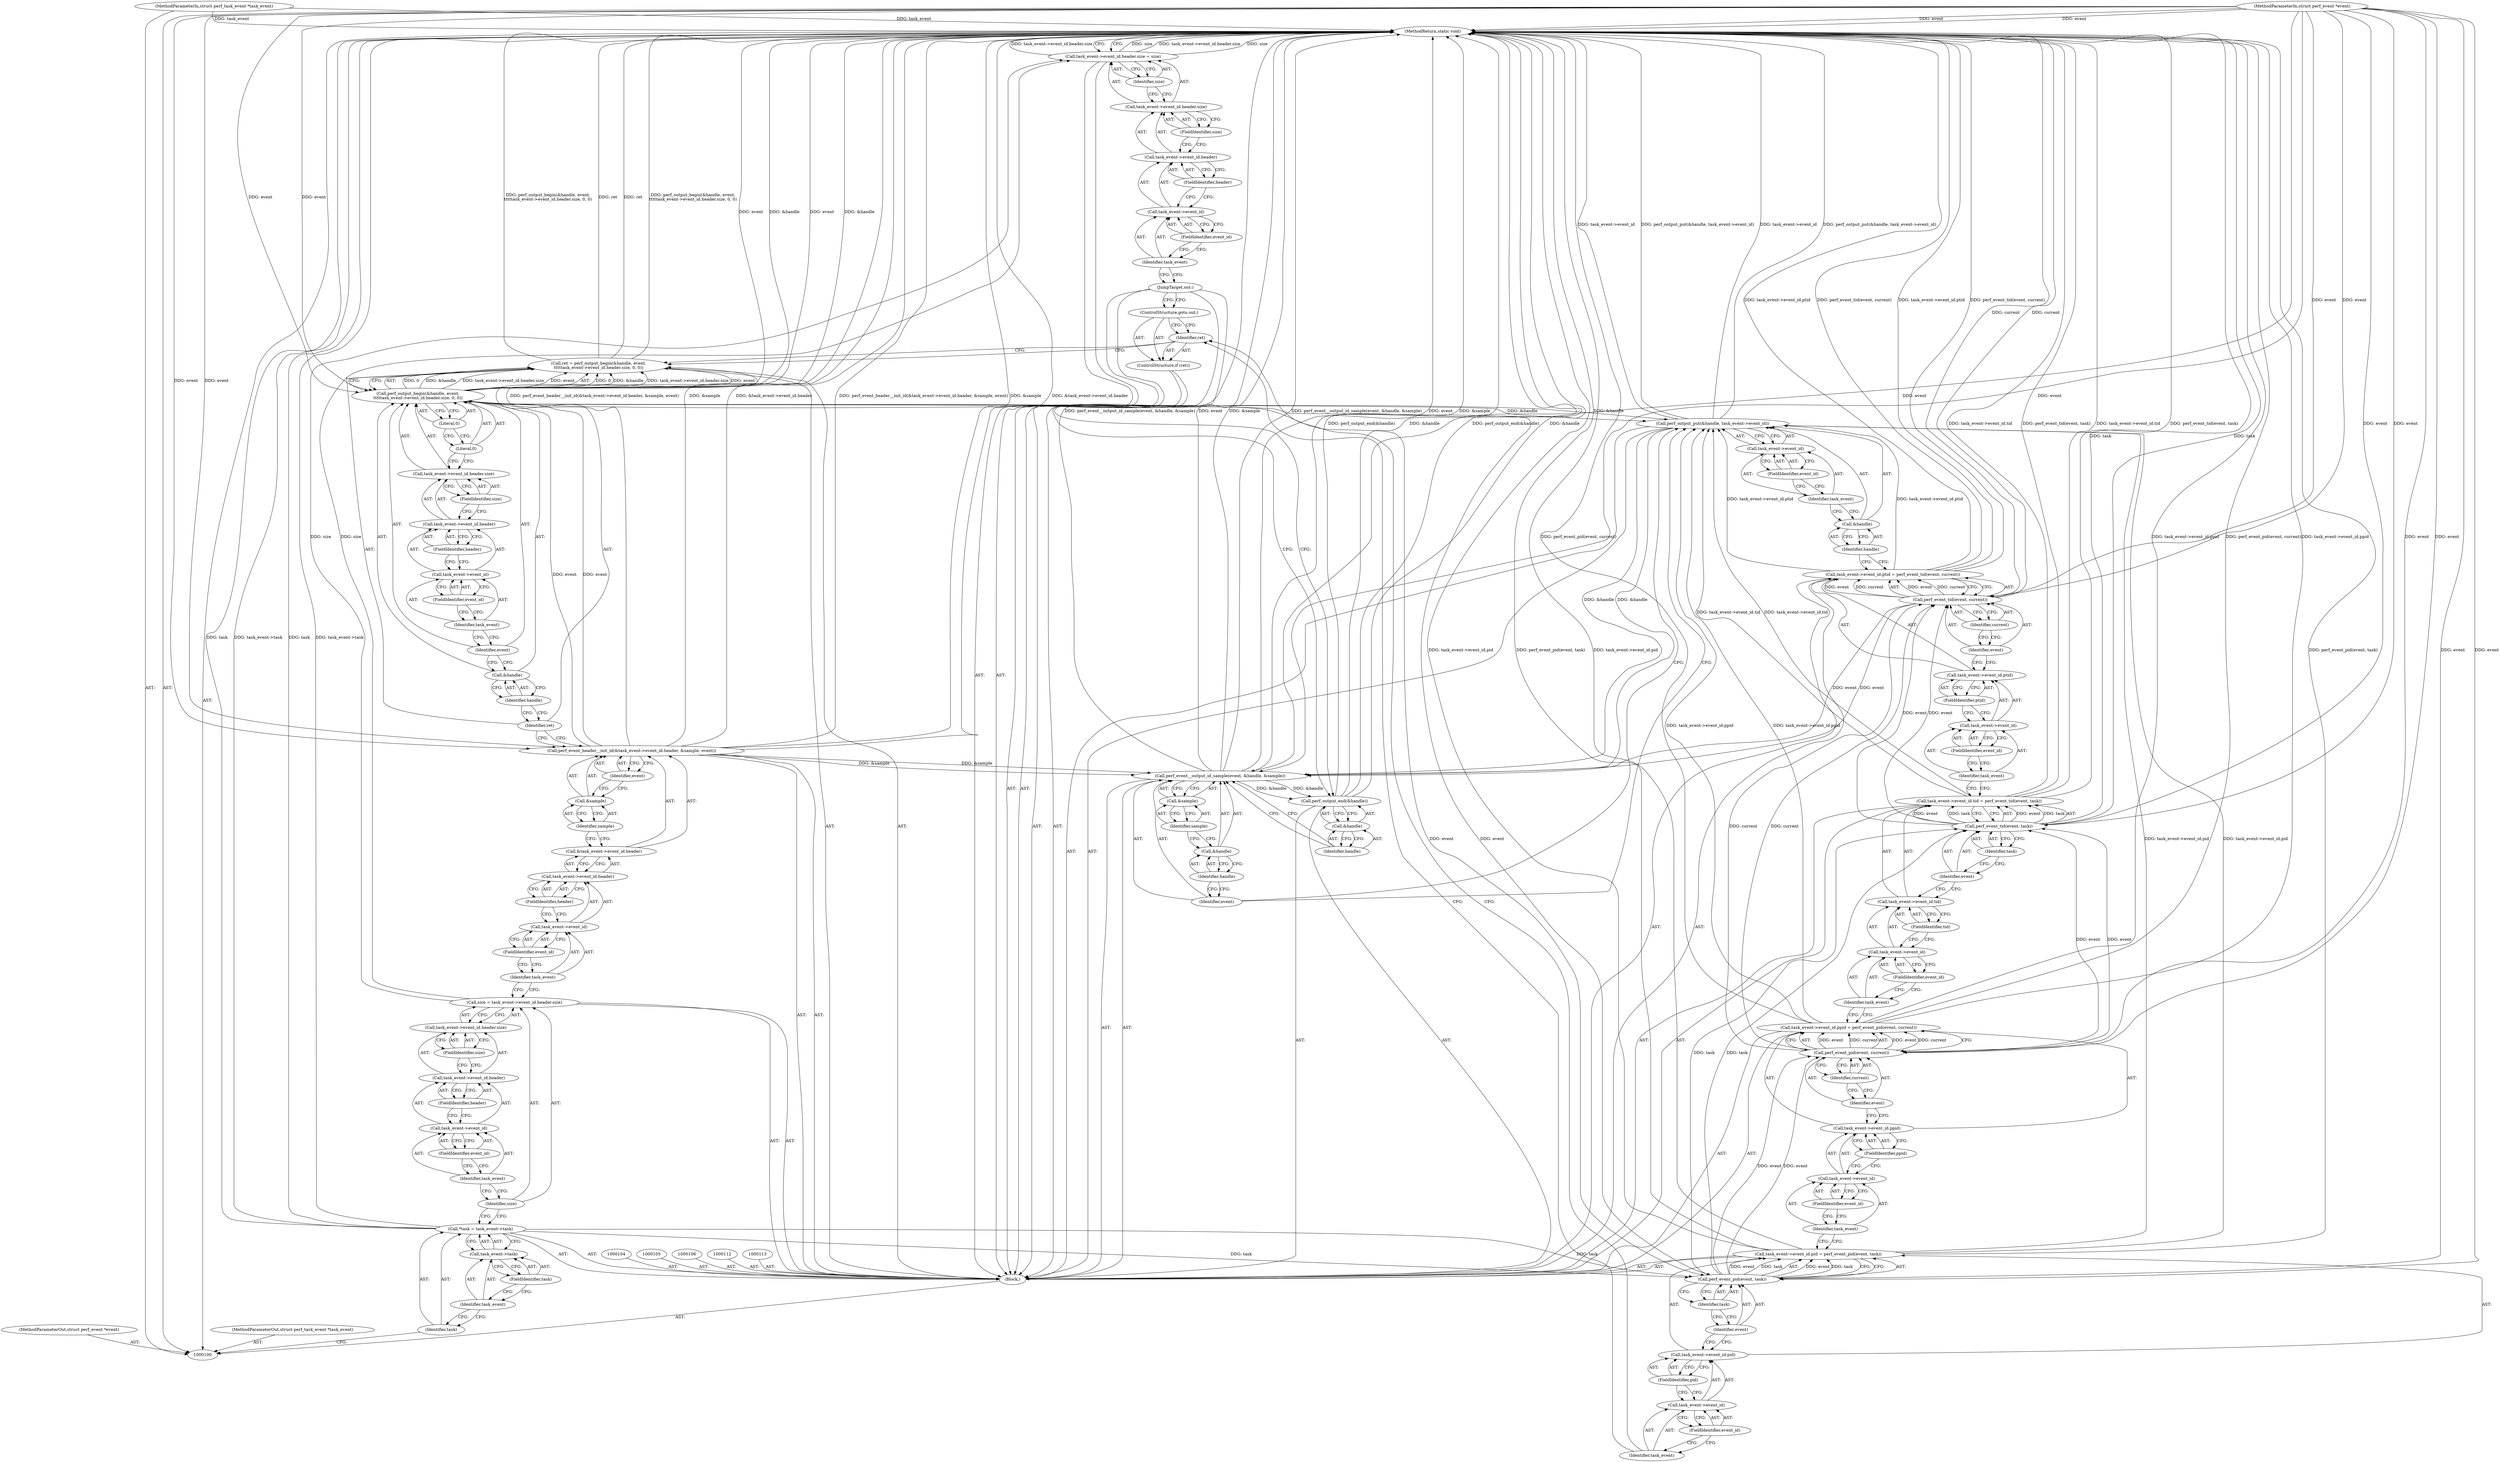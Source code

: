 digraph "1_linux_a8b0ca17b80e92faab46ee7179ba9e99ccb61233_62" {
"1000212" [label="(MethodReturn,static void)"];
"1000101" [label="(MethodParameterIn,struct perf_event *event)"];
"1000281" [label="(MethodParameterOut,struct perf_event *event)"];
"1000133" [label="(Call,ret = perf_output_begin(&handle, event,\n\t\t\t\ttask_event->event_id.header.size, 0, 0))"];
"1000134" [label="(Identifier,ret)"];
"1000136" [label="(Call,&handle)"];
"1000137" [label="(Identifier,handle)"];
"1000138" [label="(Identifier,event)"];
"1000135" [label="(Call,perf_output_begin(&handle, event,\n\t\t\t\ttask_event->event_id.header.size, 0, 0))"];
"1000143" [label="(FieldIdentifier,event_id)"];
"1000144" [label="(FieldIdentifier,header)"];
"1000145" [label="(FieldIdentifier,size)"];
"1000146" [label="(Literal,0)"];
"1000139" [label="(Call,task_event->event_id.header.size)"];
"1000140" [label="(Call,task_event->event_id.header)"];
"1000141" [label="(Call,task_event->event_id)"];
"1000142" [label="(Identifier,task_event)"];
"1000147" [label="(Literal,0)"];
"1000148" [label="(ControlStructure,if (ret))"];
"1000149" [label="(Identifier,ret)"];
"1000150" [label="(ControlStructure,goto out;)"];
"1000151" [label="(Call,task_event->event_id.pid = perf_event_pid(event, task))"];
"1000152" [label="(Call,task_event->event_id.pid)"];
"1000153" [label="(Call,task_event->event_id)"];
"1000154" [label="(Identifier,task_event)"];
"1000155" [label="(FieldIdentifier,event_id)"];
"1000156" [label="(FieldIdentifier,pid)"];
"1000157" [label="(Call,perf_event_pid(event, task))"];
"1000158" [label="(Identifier,event)"];
"1000159" [label="(Identifier,task)"];
"1000160" [label="(Call,task_event->event_id.ppid = perf_event_pid(event, current))"];
"1000161" [label="(Call,task_event->event_id.ppid)"];
"1000162" [label="(Call,task_event->event_id)"];
"1000163" [label="(Identifier,task_event)"];
"1000164" [label="(FieldIdentifier,event_id)"];
"1000165" [label="(FieldIdentifier,ppid)"];
"1000166" [label="(Call,perf_event_pid(event, current))"];
"1000167" [label="(Identifier,event)"];
"1000168" [label="(Identifier,current)"];
"1000169" [label="(Call,task_event->event_id.tid = perf_event_tid(event, task))"];
"1000170" [label="(Call,task_event->event_id.tid)"];
"1000171" [label="(Call,task_event->event_id)"];
"1000172" [label="(Identifier,task_event)"];
"1000173" [label="(FieldIdentifier,event_id)"];
"1000174" [label="(FieldIdentifier,tid)"];
"1000175" [label="(Call,perf_event_tid(event, task))"];
"1000176" [label="(Identifier,event)"];
"1000177" [label="(Identifier,task)"];
"1000102" [label="(MethodParameterIn,struct perf_task_event *task_event)"];
"1000282" [label="(MethodParameterOut,struct perf_task_event *task_event)"];
"1000178" [label="(Call,task_event->event_id.ptid = perf_event_tid(event, current))"];
"1000179" [label="(Call,task_event->event_id.ptid)"];
"1000180" [label="(Call,task_event->event_id)"];
"1000181" [label="(Identifier,task_event)"];
"1000182" [label="(FieldIdentifier,event_id)"];
"1000183" [label="(FieldIdentifier,ptid)"];
"1000184" [label="(Call,perf_event_tid(event, current))"];
"1000185" [label="(Identifier,event)"];
"1000186" [label="(Identifier,current)"];
"1000187" [label="(Call,perf_output_put(&handle, task_event->event_id))"];
"1000188" [label="(Call,&handle)"];
"1000189" [label="(Identifier,handle)"];
"1000190" [label="(Call,task_event->event_id)"];
"1000191" [label="(Identifier,task_event)"];
"1000192" [label="(FieldIdentifier,event_id)"];
"1000193" [label="(Call,perf_event__output_id_sample(event, &handle, &sample))"];
"1000194" [label="(Identifier,event)"];
"1000195" [label="(Call,&handle)"];
"1000196" [label="(Identifier,handle)"];
"1000197" [label="(Call,&sample)"];
"1000198" [label="(Identifier,sample)"];
"1000199" [label="(Call,perf_output_end(&handle))"];
"1000200" [label="(Call,&handle)"];
"1000201" [label="(Identifier,handle)"];
"1000202" [label="(JumpTarget,out:)"];
"1000203" [label="(Call,task_event->event_id.header.size = size)"];
"1000204" [label="(Call,task_event->event_id.header.size)"];
"1000205" [label="(Call,task_event->event_id.header)"];
"1000206" [label="(Call,task_event->event_id)"];
"1000207" [label="(Identifier,task_event)"];
"1000208" [label="(FieldIdentifier,event_id)"];
"1000209" [label="(FieldIdentifier,header)"];
"1000210" [label="(FieldIdentifier,size)"];
"1000211" [label="(Identifier,size)"];
"1000103" [label="(Block,)"];
"1000107" [label="(Call,*task = task_event->task)"];
"1000108" [label="(Identifier,task)"];
"1000109" [label="(Call,task_event->task)"];
"1000110" [label="(Identifier,task_event)"];
"1000111" [label="(FieldIdentifier,task)"];
"1000114" [label="(Call,size = task_event->event_id.header.size)"];
"1000115" [label="(Identifier,size)"];
"1000116" [label="(Call,task_event->event_id.header.size)"];
"1000117" [label="(Call,task_event->event_id.header)"];
"1000118" [label="(Call,task_event->event_id)"];
"1000119" [label="(Identifier,task_event)"];
"1000120" [label="(FieldIdentifier,event_id)"];
"1000121" [label="(FieldIdentifier,header)"];
"1000122" [label="(FieldIdentifier,size)"];
"1000123" [label="(Call,perf_event_header__init_id(&task_event->event_id.header, &sample, event))"];
"1000124" [label="(Call,&task_event->event_id.header)"];
"1000125" [label="(Call,task_event->event_id.header)"];
"1000126" [label="(Call,task_event->event_id)"];
"1000127" [label="(Identifier,task_event)"];
"1000128" [label="(FieldIdentifier,event_id)"];
"1000129" [label="(FieldIdentifier,header)"];
"1000130" [label="(Call,&sample)"];
"1000131" [label="(Identifier,sample)"];
"1000132" [label="(Identifier,event)"];
"1000212" -> "1000100"  [label="AST: "];
"1000212" -> "1000203"  [label="CFG: "];
"1000187" -> "1000212"  [label="DDG: perf_output_put(&handle, task_event->event_id)"];
"1000187" -> "1000212"  [label="DDG: task_event->event_id"];
"1000193" -> "1000212"  [label="DDG: event"];
"1000193" -> "1000212"  [label="DDG: &sample"];
"1000193" -> "1000212"  [label="DDG: perf_event__output_id_sample(event, &handle, &sample)"];
"1000107" -> "1000212"  [label="DDG: task"];
"1000107" -> "1000212"  [label="DDG: task_event->task"];
"1000178" -> "1000212"  [label="DDG: task_event->event_id.ptid"];
"1000178" -> "1000212"  [label="DDG: perf_event_tid(event, current)"];
"1000123" -> "1000212"  [label="DDG: perf_event_header__init_id(&task_event->event_id.header, &sample, event)"];
"1000123" -> "1000212"  [label="DDG: &sample"];
"1000123" -> "1000212"  [label="DDG: &task_event->event_id.header"];
"1000133" -> "1000212"  [label="DDG: ret"];
"1000133" -> "1000212"  [label="DDG: perf_output_begin(&handle, event,\n\t\t\t\ttask_event->event_id.header.size, 0, 0)"];
"1000135" -> "1000212"  [label="DDG: &handle"];
"1000135" -> "1000212"  [label="DDG: event"];
"1000160" -> "1000212"  [label="DDG: task_event->event_id.ppid"];
"1000160" -> "1000212"  [label="DDG: perf_event_pid(event, current)"];
"1000184" -> "1000212"  [label="DDG: current"];
"1000199" -> "1000212"  [label="DDG: &handle"];
"1000199" -> "1000212"  [label="DDG: perf_output_end(&handle)"];
"1000151" -> "1000212"  [label="DDG: perf_event_pid(event, task)"];
"1000151" -> "1000212"  [label="DDG: task_event->event_id.pid"];
"1000102" -> "1000212"  [label="DDG: task_event"];
"1000101" -> "1000212"  [label="DDG: event"];
"1000203" -> "1000212"  [label="DDG: size"];
"1000203" -> "1000212"  [label="DDG: task_event->event_id.header.size"];
"1000175" -> "1000212"  [label="DDG: task"];
"1000169" -> "1000212"  [label="DDG: task_event->event_id.tid"];
"1000169" -> "1000212"  [label="DDG: perf_event_tid(event, task)"];
"1000101" -> "1000100"  [label="AST: "];
"1000101" -> "1000212"  [label="DDG: event"];
"1000101" -> "1000123"  [label="DDG: event"];
"1000101" -> "1000135"  [label="DDG: event"];
"1000101" -> "1000157"  [label="DDG: event"];
"1000101" -> "1000166"  [label="DDG: event"];
"1000101" -> "1000175"  [label="DDG: event"];
"1000101" -> "1000184"  [label="DDG: event"];
"1000101" -> "1000193"  [label="DDG: event"];
"1000281" -> "1000100"  [label="AST: "];
"1000133" -> "1000103"  [label="AST: "];
"1000133" -> "1000135"  [label="CFG: "];
"1000134" -> "1000133"  [label="AST: "];
"1000135" -> "1000133"  [label="AST: "];
"1000149" -> "1000133"  [label="CFG: "];
"1000133" -> "1000212"  [label="DDG: ret"];
"1000133" -> "1000212"  [label="DDG: perf_output_begin(&handle, event,\n\t\t\t\ttask_event->event_id.header.size, 0, 0)"];
"1000135" -> "1000133"  [label="DDG: 0"];
"1000135" -> "1000133"  [label="DDG: &handle"];
"1000135" -> "1000133"  [label="DDG: task_event->event_id.header.size"];
"1000135" -> "1000133"  [label="DDG: event"];
"1000134" -> "1000133"  [label="AST: "];
"1000134" -> "1000123"  [label="CFG: "];
"1000137" -> "1000134"  [label="CFG: "];
"1000136" -> "1000135"  [label="AST: "];
"1000136" -> "1000137"  [label="CFG: "];
"1000137" -> "1000136"  [label="AST: "];
"1000138" -> "1000136"  [label="CFG: "];
"1000137" -> "1000136"  [label="AST: "];
"1000137" -> "1000134"  [label="CFG: "];
"1000136" -> "1000137"  [label="CFG: "];
"1000138" -> "1000135"  [label="AST: "];
"1000138" -> "1000136"  [label="CFG: "];
"1000142" -> "1000138"  [label="CFG: "];
"1000135" -> "1000133"  [label="AST: "];
"1000135" -> "1000147"  [label="CFG: "];
"1000136" -> "1000135"  [label="AST: "];
"1000138" -> "1000135"  [label="AST: "];
"1000139" -> "1000135"  [label="AST: "];
"1000146" -> "1000135"  [label="AST: "];
"1000147" -> "1000135"  [label="AST: "];
"1000133" -> "1000135"  [label="CFG: "];
"1000135" -> "1000212"  [label="DDG: &handle"];
"1000135" -> "1000212"  [label="DDG: event"];
"1000135" -> "1000133"  [label="DDG: 0"];
"1000135" -> "1000133"  [label="DDG: &handle"];
"1000135" -> "1000133"  [label="DDG: task_event->event_id.header.size"];
"1000135" -> "1000133"  [label="DDG: event"];
"1000123" -> "1000135"  [label="DDG: event"];
"1000101" -> "1000135"  [label="DDG: event"];
"1000135" -> "1000157"  [label="DDG: event"];
"1000135" -> "1000187"  [label="DDG: &handle"];
"1000143" -> "1000141"  [label="AST: "];
"1000143" -> "1000142"  [label="CFG: "];
"1000141" -> "1000143"  [label="CFG: "];
"1000144" -> "1000140"  [label="AST: "];
"1000144" -> "1000141"  [label="CFG: "];
"1000140" -> "1000144"  [label="CFG: "];
"1000145" -> "1000139"  [label="AST: "];
"1000145" -> "1000140"  [label="CFG: "];
"1000139" -> "1000145"  [label="CFG: "];
"1000146" -> "1000135"  [label="AST: "];
"1000146" -> "1000139"  [label="CFG: "];
"1000147" -> "1000146"  [label="CFG: "];
"1000139" -> "1000135"  [label="AST: "];
"1000139" -> "1000145"  [label="CFG: "];
"1000140" -> "1000139"  [label="AST: "];
"1000145" -> "1000139"  [label="AST: "];
"1000146" -> "1000139"  [label="CFG: "];
"1000140" -> "1000139"  [label="AST: "];
"1000140" -> "1000144"  [label="CFG: "];
"1000141" -> "1000140"  [label="AST: "];
"1000144" -> "1000140"  [label="AST: "];
"1000145" -> "1000140"  [label="CFG: "];
"1000141" -> "1000140"  [label="AST: "];
"1000141" -> "1000143"  [label="CFG: "];
"1000142" -> "1000141"  [label="AST: "];
"1000143" -> "1000141"  [label="AST: "];
"1000144" -> "1000141"  [label="CFG: "];
"1000142" -> "1000141"  [label="AST: "];
"1000142" -> "1000138"  [label="CFG: "];
"1000143" -> "1000142"  [label="CFG: "];
"1000147" -> "1000135"  [label="AST: "];
"1000147" -> "1000146"  [label="CFG: "];
"1000135" -> "1000147"  [label="CFG: "];
"1000148" -> "1000103"  [label="AST: "];
"1000149" -> "1000148"  [label="AST: "];
"1000150" -> "1000148"  [label="AST: "];
"1000149" -> "1000148"  [label="AST: "];
"1000149" -> "1000133"  [label="CFG: "];
"1000150" -> "1000149"  [label="CFG: "];
"1000154" -> "1000149"  [label="CFG: "];
"1000150" -> "1000148"  [label="AST: "];
"1000150" -> "1000149"  [label="CFG: "];
"1000202" -> "1000150"  [label="CFG: "];
"1000151" -> "1000103"  [label="AST: "];
"1000151" -> "1000157"  [label="CFG: "];
"1000152" -> "1000151"  [label="AST: "];
"1000157" -> "1000151"  [label="AST: "];
"1000163" -> "1000151"  [label="CFG: "];
"1000151" -> "1000212"  [label="DDG: perf_event_pid(event, task)"];
"1000151" -> "1000212"  [label="DDG: task_event->event_id.pid"];
"1000157" -> "1000151"  [label="DDG: event"];
"1000157" -> "1000151"  [label="DDG: task"];
"1000151" -> "1000187"  [label="DDG: task_event->event_id.pid"];
"1000152" -> "1000151"  [label="AST: "];
"1000152" -> "1000156"  [label="CFG: "];
"1000153" -> "1000152"  [label="AST: "];
"1000156" -> "1000152"  [label="AST: "];
"1000158" -> "1000152"  [label="CFG: "];
"1000153" -> "1000152"  [label="AST: "];
"1000153" -> "1000155"  [label="CFG: "];
"1000154" -> "1000153"  [label="AST: "];
"1000155" -> "1000153"  [label="AST: "];
"1000156" -> "1000153"  [label="CFG: "];
"1000154" -> "1000153"  [label="AST: "];
"1000154" -> "1000149"  [label="CFG: "];
"1000155" -> "1000154"  [label="CFG: "];
"1000155" -> "1000153"  [label="AST: "];
"1000155" -> "1000154"  [label="CFG: "];
"1000153" -> "1000155"  [label="CFG: "];
"1000156" -> "1000152"  [label="AST: "];
"1000156" -> "1000153"  [label="CFG: "];
"1000152" -> "1000156"  [label="CFG: "];
"1000157" -> "1000151"  [label="AST: "];
"1000157" -> "1000159"  [label="CFG: "];
"1000158" -> "1000157"  [label="AST: "];
"1000159" -> "1000157"  [label="AST: "];
"1000151" -> "1000157"  [label="CFG: "];
"1000157" -> "1000151"  [label="DDG: event"];
"1000157" -> "1000151"  [label="DDG: task"];
"1000135" -> "1000157"  [label="DDG: event"];
"1000101" -> "1000157"  [label="DDG: event"];
"1000107" -> "1000157"  [label="DDG: task"];
"1000157" -> "1000166"  [label="DDG: event"];
"1000157" -> "1000175"  [label="DDG: task"];
"1000158" -> "1000157"  [label="AST: "];
"1000158" -> "1000152"  [label="CFG: "];
"1000159" -> "1000158"  [label="CFG: "];
"1000159" -> "1000157"  [label="AST: "];
"1000159" -> "1000158"  [label="CFG: "];
"1000157" -> "1000159"  [label="CFG: "];
"1000160" -> "1000103"  [label="AST: "];
"1000160" -> "1000166"  [label="CFG: "];
"1000161" -> "1000160"  [label="AST: "];
"1000166" -> "1000160"  [label="AST: "];
"1000172" -> "1000160"  [label="CFG: "];
"1000160" -> "1000212"  [label="DDG: task_event->event_id.ppid"];
"1000160" -> "1000212"  [label="DDG: perf_event_pid(event, current)"];
"1000166" -> "1000160"  [label="DDG: event"];
"1000166" -> "1000160"  [label="DDG: current"];
"1000160" -> "1000187"  [label="DDG: task_event->event_id.ppid"];
"1000161" -> "1000160"  [label="AST: "];
"1000161" -> "1000165"  [label="CFG: "];
"1000162" -> "1000161"  [label="AST: "];
"1000165" -> "1000161"  [label="AST: "];
"1000167" -> "1000161"  [label="CFG: "];
"1000162" -> "1000161"  [label="AST: "];
"1000162" -> "1000164"  [label="CFG: "];
"1000163" -> "1000162"  [label="AST: "];
"1000164" -> "1000162"  [label="AST: "];
"1000165" -> "1000162"  [label="CFG: "];
"1000163" -> "1000162"  [label="AST: "];
"1000163" -> "1000151"  [label="CFG: "];
"1000164" -> "1000163"  [label="CFG: "];
"1000164" -> "1000162"  [label="AST: "];
"1000164" -> "1000163"  [label="CFG: "];
"1000162" -> "1000164"  [label="CFG: "];
"1000165" -> "1000161"  [label="AST: "];
"1000165" -> "1000162"  [label="CFG: "];
"1000161" -> "1000165"  [label="CFG: "];
"1000166" -> "1000160"  [label="AST: "];
"1000166" -> "1000168"  [label="CFG: "];
"1000167" -> "1000166"  [label="AST: "];
"1000168" -> "1000166"  [label="AST: "];
"1000160" -> "1000166"  [label="CFG: "];
"1000166" -> "1000160"  [label="DDG: event"];
"1000166" -> "1000160"  [label="DDG: current"];
"1000157" -> "1000166"  [label="DDG: event"];
"1000101" -> "1000166"  [label="DDG: event"];
"1000166" -> "1000175"  [label="DDG: event"];
"1000166" -> "1000184"  [label="DDG: current"];
"1000167" -> "1000166"  [label="AST: "];
"1000167" -> "1000161"  [label="CFG: "];
"1000168" -> "1000167"  [label="CFG: "];
"1000168" -> "1000166"  [label="AST: "];
"1000168" -> "1000167"  [label="CFG: "];
"1000166" -> "1000168"  [label="CFG: "];
"1000169" -> "1000103"  [label="AST: "];
"1000169" -> "1000175"  [label="CFG: "];
"1000170" -> "1000169"  [label="AST: "];
"1000175" -> "1000169"  [label="AST: "];
"1000181" -> "1000169"  [label="CFG: "];
"1000169" -> "1000212"  [label="DDG: task_event->event_id.tid"];
"1000169" -> "1000212"  [label="DDG: perf_event_tid(event, task)"];
"1000175" -> "1000169"  [label="DDG: event"];
"1000175" -> "1000169"  [label="DDG: task"];
"1000169" -> "1000187"  [label="DDG: task_event->event_id.tid"];
"1000170" -> "1000169"  [label="AST: "];
"1000170" -> "1000174"  [label="CFG: "];
"1000171" -> "1000170"  [label="AST: "];
"1000174" -> "1000170"  [label="AST: "];
"1000176" -> "1000170"  [label="CFG: "];
"1000171" -> "1000170"  [label="AST: "];
"1000171" -> "1000173"  [label="CFG: "];
"1000172" -> "1000171"  [label="AST: "];
"1000173" -> "1000171"  [label="AST: "];
"1000174" -> "1000171"  [label="CFG: "];
"1000172" -> "1000171"  [label="AST: "];
"1000172" -> "1000160"  [label="CFG: "];
"1000173" -> "1000172"  [label="CFG: "];
"1000173" -> "1000171"  [label="AST: "];
"1000173" -> "1000172"  [label="CFG: "];
"1000171" -> "1000173"  [label="CFG: "];
"1000174" -> "1000170"  [label="AST: "];
"1000174" -> "1000171"  [label="CFG: "];
"1000170" -> "1000174"  [label="CFG: "];
"1000175" -> "1000169"  [label="AST: "];
"1000175" -> "1000177"  [label="CFG: "];
"1000176" -> "1000175"  [label="AST: "];
"1000177" -> "1000175"  [label="AST: "];
"1000169" -> "1000175"  [label="CFG: "];
"1000175" -> "1000212"  [label="DDG: task"];
"1000175" -> "1000169"  [label="DDG: event"];
"1000175" -> "1000169"  [label="DDG: task"];
"1000166" -> "1000175"  [label="DDG: event"];
"1000101" -> "1000175"  [label="DDG: event"];
"1000157" -> "1000175"  [label="DDG: task"];
"1000175" -> "1000184"  [label="DDG: event"];
"1000176" -> "1000175"  [label="AST: "];
"1000176" -> "1000170"  [label="CFG: "];
"1000177" -> "1000176"  [label="CFG: "];
"1000177" -> "1000175"  [label="AST: "];
"1000177" -> "1000176"  [label="CFG: "];
"1000175" -> "1000177"  [label="CFG: "];
"1000102" -> "1000100"  [label="AST: "];
"1000102" -> "1000212"  [label="DDG: task_event"];
"1000282" -> "1000100"  [label="AST: "];
"1000178" -> "1000103"  [label="AST: "];
"1000178" -> "1000184"  [label="CFG: "];
"1000179" -> "1000178"  [label="AST: "];
"1000184" -> "1000178"  [label="AST: "];
"1000189" -> "1000178"  [label="CFG: "];
"1000178" -> "1000212"  [label="DDG: task_event->event_id.ptid"];
"1000178" -> "1000212"  [label="DDG: perf_event_tid(event, current)"];
"1000184" -> "1000178"  [label="DDG: event"];
"1000184" -> "1000178"  [label="DDG: current"];
"1000178" -> "1000187"  [label="DDG: task_event->event_id.ptid"];
"1000179" -> "1000178"  [label="AST: "];
"1000179" -> "1000183"  [label="CFG: "];
"1000180" -> "1000179"  [label="AST: "];
"1000183" -> "1000179"  [label="AST: "];
"1000185" -> "1000179"  [label="CFG: "];
"1000180" -> "1000179"  [label="AST: "];
"1000180" -> "1000182"  [label="CFG: "];
"1000181" -> "1000180"  [label="AST: "];
"1000182" -> "1000180"  [label="AST: "];
"1000183" -> "1000180"  [label="CFG: "];
"1000181" -> "1000180"  [label="AST: "];
"1000181" -> "1000169"  [label="CFG: "];
"1000182" -> "1000181"  [label="CFG: "];
"1000182" -> "1000180"  [label="AST: "];
"1000182" -> "1000181"  [label="CFG: "];
"1000180" -> "1000182"  [label="CFG: "];
"1000183" -> "1000179"  [label="AST: "];
"1000183" -> "1000180"  [label="CFG: "];
"1000179" -> "1000183"  [label="CFG: "];
"1000184" -> "1000178"  [label="AST: "];
"1000184" -> "1000186"  [label="CFG: "];
"1000185" -> "1000184"  [label="AST: "];
"1000186" -> "1000184"  [label="AST: "];
"1000178" -> "1000184"  [label="CFG: "];
"1000184" -> "1000212"  [label="DDG: current"];
"1000184" -> "1000178"  [label="DDG: event"];
"1000184" -> "1000178"  [label="DDG: current"];
"1000175" -> "1000184"  [label="DDG: event"];
"1000101" -> "1000184"  [label="DDG: event"];
"1000166" -> "1000184"  [label="DDG: current"];
"1000184" -> "1000193"  [label="DDG: event"];
"1000185" -> "1000184"  [label="AST: "];
"1000185" -> "1000179"  [label="CFG: "];
"1000186" -> "1000185"  [label="CFG: "];
"1000186" -> "1000184"  [label="AST: "];
"1000186" -> "1000185"  [label="CFG: "];
"1000184" -> "1000186"  [label="CFG: "];
"1000187" -> "1000103"  [label="AST: "];
"1000187" -> "1000190"  [label="CFG: "];
"1000188" -> "1000187"  [label="AST: "];
"1000190" -> "1000187"  [label="AST: "];
"1000194" -> "1000187"  [label="CFG: "];
"1000187" -> "1000212"  [label="DDG: perf_output_put(&handle, task_event->event_id)"];
"1000187" -> "1000212"  [label="DDG: task_event->event_id"];
"1000135" -> "1000187"  [label="DDG: &handle"];
"1000178" -> "1000187"  [label="DDG: task_event->event_id.ptid"];
"1000151" -> "1000187"  [label="DDG: task_event->event_id.pid"];
"1000169" -> "1000187"  [label="DDG: task_event->event_id.tid"];
"1000160" -> "1000187"  [label="DDG: task_event->event_id.ppid"];
"1000187" -> "1000193"  [label="DDG: &handle"];
"1000188" -> "1000187"  [label="AST: "];
"1000188" -> "1000189"  [label="CFG: "];
"1000189" -> "1000188"  [label="AST: "];
"1000191" -> "1000188"  [label="CFG: "];
"1000189" -> "1000188"  [label="AST: "];
"1000189" -> "1000178"  [label="CFG: "];
"1000188" -> "1000189"  [label="CFG: "];
"1000190" -> "1000187"  [label="AST: "];
"1000190" -> "1000192"  [label="CFG: "];
"1000191" -> "1000190"  [label="AST: "];
"1000192" -> "1000190"  [label="AST: "];
"1000187" -> "1000190"  [label="CFG: "];
"1000191" -> "1000190"  [label="AST: "];
"1000191" -> "1000188"  [label="CFG: "];
"1000192" -> "1000191"  [label="CFG: "];
"1000192" -> "1000190"  [label="AST: "];
"1000192" -> "1000191"  [label="CFG: "];
"1000190" -> "1000192"  [label="CFG: "];
"1000193" -> "1000103"  [label="AST: "];
"1000193" -> "1000197"  [label="CFG: "];
"1000194" -> "1000193"  [label="AST: "];
"1000195" -> "1000193"  [label="AST: "];
"1000197" -> "1000193"  [label="AST: "];
"1000201" -> "1000193"  [label="CFG: "];
"1000193" -> "1000212"  [label="DDG: event"];
"1000193" -> "1000212"  [label="DDG: &sample"];
"1000193" -> "1000212"  [label="DDG: perf_event__output_id_sample(event, &handle, &sample)"];
"1000184" -> "1000193"  [label="DDG: event"];
"1000101" -> "1000193"  [label="DDG: event"];
"1000187" -> "1000193"  [label="DDG: &handle"];
"1000123" -> "1000193"  [label="DDG: &sample"];
"1000193" -> "1000199"  [label="DDG: &handle"];
"1000194" -> "1000193"  [label="AST: "];
"1000194" -> "1000187"  [label="CFG: "];
"1000196" -> "1000194"  [label="CFG: "];
"1000195" -> "1000193"  [label="AST: "];
"1000195" -> "1000196"  [label="CFG: "];
"1000196" -> "1000195"  [label="AST: "];
"1000198" -> "1000195"  [label="CFG: "];
"1000196" -> "1000195"  [label="AST: "];
"1000196" -> "1000194"  [label="CFG: "];
"1000195" -> "1000196"  [label="CFG: "];
"1000197" -> "1000193"  [label="AST: "];
"1000197" -> "1000198"  [label="CFG: "];
"1000198" -> "1000197"  [label="AST: "];
"1000193" -> "1000197"  [label="CFG: "];
"1000198" -> "1000197"  [label="AST: "];
"1000198" -> "1000195"  [label="CFG: "];
"1000197" -> "1000198"  [label="CFG: "];
"1000199" -> "1000103"  [label="AST: "];
"1000199" -> "1000200"  [label="CFG: "];
"1000200" -> "1000199"  [label="AST: "];
"1000202" -> "1000199"  [label="CFG: "];
"1000199" -> "1000212"  [label="DDG: &handle"];
"1000199" -> "1000212"  [label="DDG: perf_output_end(&handle)"];
"1000193" -> "1000199"  [label="DDG: &handle"];
"1000200" -> "1000199"  [label="AST: "];
"1000200" -> "1000201"  [label="CFG: "];
"1000201" -> "1000200"  [label="AST: "];
"1000199" -> "1000200"  [label="CFG: "];
"1000201" -> "1000200"  [label="AST: "];
"1000201" -> "1000193"  [label="CFG: "];
"1000200" -> "1000201"  [label="CFG: "];
"1000202" -> "1000103"  [label="AST: "];
"1000202" -> "1000199"  [label="CFG: "];
"1000202" -> "1000150"  [label="CFG: "];
"1000207" -> "1000202"  [label="CFG: "];
"1000203" -> "1000103"  [label="AST: "];
"1000203" -> "1000211"  [label="CFG: "];
"1000204" -> "1000203"  [label="AST: "];
"1000211" -> "1000203"  [label="AST: "];
"1000212" -> "1000203"  [label="CFG: "];
"1000203" -> "1000212"  [label="DDG: size"];
"1000203" -> "1000212"  [label="DDG: task_event->event_id.header.size"];
"1000114" -> "1000203"  [label="DDG: size"];
"1000204" -> "1000203"  [label="AST: "];
"1000204" -> "1000210"  [label="CFG: "];
"1000205" -> "1000204"  [label="AST: "];
"1000210" -> "1000204"  [label="AST: "];
"1000211" -> "1000204"  [label="CFG: "];
"1000205" -> "1000204"  [label="AST: "];
"1000205" -> "1000209"  [label="CFG: "];
"1000206" -> "1000205"  [label="AST: "];
"1000209" -> "1000205"  [label="AST: "];
"1000210" -> "1000205"  [label="CFG: "];
"1000206" -> "1000205"  [label="AST: "];
"1000206" -> "1000208"  [label="CFG: "];
"1000207" -> "1000206"  [label="AST: "];
"1000208" -> "1000206"  [label="AST: "];
"1000209" -> "1000206"  [label="CFG: "];
"1000207" -> "1000206"  [label="AST: "];
"1000207" -> "1000202"  [label="CFG: "];
"1000208" -> "1000207"  [label="CFG: "];
"1000208" -> "1000206"  [label="AST: "];
"1000208" -> "1000207"  [label="CFG: "];
"1000206" -> "1000208"  [label="CFG: "];
"1000209" -> "1000205"  [label="AST: "];
"1000209" -> "1000206"  [label="CFG: "];
"1000205" -> "1000209"  [label="CFG: "];
"1000210" -> "1000204"  [label="AST: "];
"1000210" -> "1000205"  [label="CFG: "];
"1000204" -> "1000210"  [label="CFG: "];
"1000211" -> "1000203"  [label="AST: "];
"1000211" -> "1000204"  [label="CFG: "];
"1000203" -> "1000211"  [label="CFG: "];
"1000103" -> "1000100"  [label="AST: "];
"1000104" -> "1000103"  [label="AST: "];
"1000105" -> "1000103"  [label="AST: "];
"1000106" -> "1000103"  [label="AST: "];
"1000107" -> "1000103"  [label="AST: "];
"1000112" -> "1000103"  [label="AST: "];
"1000113" -> "1000103"  [label="AST: "];
"1000114" -> "1000103"  [label="AST: "];
"1000123" -> "1000103"  [label="AST: "];
"1000133" -> "1000103"  [label="AST: "];
"1000148" -> "1000103"  [label="AST: "];
"1000151" -> "1000103"  [label="AST: "];
"1000160" -> "1000103"  [label="AST: "];
"1000169" -> "1000103"  [label="AST: "];
"1000178" -> "1000103"  [label="AST: "];
"1000187" -> "1000103"  [label="AST: "];
"1000193" -> "1000103"  [label="AST: "];
"1000199" -> "1000103"  [label="AST: "];
"1000202" -> "1000103"  [label="AST: "];
"1000203" -> "1000103"  [label="AST: "];
"1000107" -> "1000103"  [label="AST: "];
"1000107" -> "1000109"  [label="CFG: "];
"1000108" -> "1000107"  [label="AST: "];
"1000109" -> "1000107"  [label="AST: "];
"1000115" -> "1000107"  [label="CFG: "];
"1000107" -> "1000212"  [label="DDG: task"];
"1000107" -> "1000212"  [label="DDG: task_event->task"];
"1000107" -> "1000157"  [label="DDG: task"];
"1000108" -> "1000107"  [label="AST: "];
"1000108" -> "1000100"  [label="CFG: "];
"1000110" -> "1000108"  [label="CFG: "];
"1000109" -> "1000107"  [label="AST: "];
"1000109" -> "1000111"  [label="CFG: "];
"1000110" -> "1000109"  [label="AST: "];
"1000111" -> "1000109"  [label="AST: "];
"1000107" -> "1000109"  [label="CFG: "];
"1000110" -> "1000109"  [label="AST: "];
"1000110" -> "1000108"  [label="CFG: "];
"1000111" -> "1000110"  [label="CFG: "];
"1000111" -> "1000109"  [label="AST: "];
"1000111" -> "1000110"  [label="CFG: "];
"1000109" -> "1000111"  [label="CFG: "];
"1000114" -> "1000103"  [label="AST: "];
"1000114" -> "1000116"  [label="CFG: "];
"1000115" -> "1000114"  [label="AST: "];
"1000116" -> "1000114"  [label="AST: "];
"1000127" -> "1000114"  [label="CFG: "];
"1000114" -> "1000203"  [label="DDG: size"];
"1000115" -> "1000114"  [label="AST: "];
"1000115" -> "1000107"  [label="CFG: "];
"1000119" -> "1000115"  [label="CFG: "];
"1000116" -> "1000114"  [label="AST: "];
"1000116" -> "1000122"  [label="CFG: "];
"1000117" -> "1000116"  [label="AST: "];
"1000122" -> "1000116"  [label="AST: "];
"1000114" -> "1000116"  [label="CFG: "];
"1000117" -> "1000116"  [label="AST: "];
"1000117" -> "1000121"  [label="CFG: "];
"1000118" -> "1000117"  [label="AST: "];
"1000121" -> "1000117"  [label="AST: "];
"1000122" -> "1000117"  [label="CFG: "];
"1000118" -> "1000117"  [label="AST: "];
"1000118" -> "1000120"  [label="CFG: "];
"1000119" -> "1000118"  [label="AST: "];
"1000120" -> "1000118"  [label="AST: "];
"1000121" -> "1000118"  [label="CFG: "];
"1000119" -> "1000118"  [label="AST: "];
"1000119" -> "1000115"  [label="CFG: "];
"1000120" -> "1000119"  [label="CFG: "];
"1000120" -> "1000118"  [label="AST: "];
"1000120" -> "1000119"  [label="CFG: "];
"1000118" -> "1000120"  [label="CFG: "];
"1000121" -> "1000117"  [label="AST: "];
"1000121" -> "1000118"  [label="CFG: "];
"1000117" -> "1000121"  [label="CFG: "];
"1000122" -> "1000116"  [label="AST: "];
"1000122" -> "1000117"  [label="CFG: "];
"1000116" -> "1000122"  [label="CFG: "];
"1000123" -> "1000103"  [label="AST: "];
"1000123" -> "1000132"  [label="CFG: "];
"1000124" -> "1000123"  [label="AST: "];
"1000130" -> "1000123"  [label="AST: "];
"1000132" -> "1000123"  [label="AST: "];
"1000134" -> "1000123"  [label="CFG: "];
"1000123" -> "1000212"  [label="DDG: perf_event_header__init_id(&task_event->event_id.header, &sample, event)"];
"1000123" -> "1000212"  [label="DDG: &sample"];
"1000123" -> "1000212"  [label="DDG: &task_event->event_id.header"];
"1000101" -> "1000123"  [label="DDG: event"];
"1000123" -> "1000135"  [label="DDG: event"];
"1000123" -> "1000193"  [label="DDG: &sample"];
"1000124" -> "1000123"  [label="AST: "];
"1000124" -> "1000125"  [label="CFG: "];
"1000125" -> "1000124"  [label="AST: "];
"1000131" -> "1000124"  [label="CFG: "];
"1000125" -> "1000124"  [label="AST: "];
"1000125" -> "1000129"  [label="CFG: "];
"1000126" -> "1000125"  [label="AST: "];
"1000129" -> "1000125"  [label="AST: "];
"1000124" -> "1000125"  [label="CFG: "];
"1000126" -> "1000125"  [label="AST: "];
"1000126" -> "1000128"  [label="CFG: "];
"1000127" -> "1000126"  [label="AST: "];
"1000128" -> "1000126"  [label="AST: "];
"1000129" -> "1000126"  [label="CFG: "];
"1000127" -> "1000126"  [label="AST: "];
"1000127" -> "1000114"  [label="CFG: "];
"1000128" -> "1000127"  [label="CFG: "];
"1000128" -> "1000126"  [label="AST: "];
"1000128" -> "1000127"  [label="CFG: "];
"1000126" -> "1000128"  [label="CFG: "];
"1000129" -> "1000125"  [label="AST: "];
"1000129" -> "1000126"  [label="CFG: "];
"1000125" -> "1000129"  [label="CFG: "];
"1000130" -> "1000123"  [label="AST: "];
"1000130" -> "1000131"  [label="CFG: "];
"1000131" -> "1000130"  [label="AST: "];
"1000132" -> "1000130"  [label="CFG: "];
"1000131" -> "1000130"  [label="AST: "];
"1000131" -> "1000124"  [label="CFG: "];
"1000130" -> "1000131"  [label="CFG: "];
"1000132" -> "1000123"  [label="AST: "];
"1000132" -> "1000130"  [label="CFG: "];
"1000123" -> "1000132"  [label="CFG: "];
}
